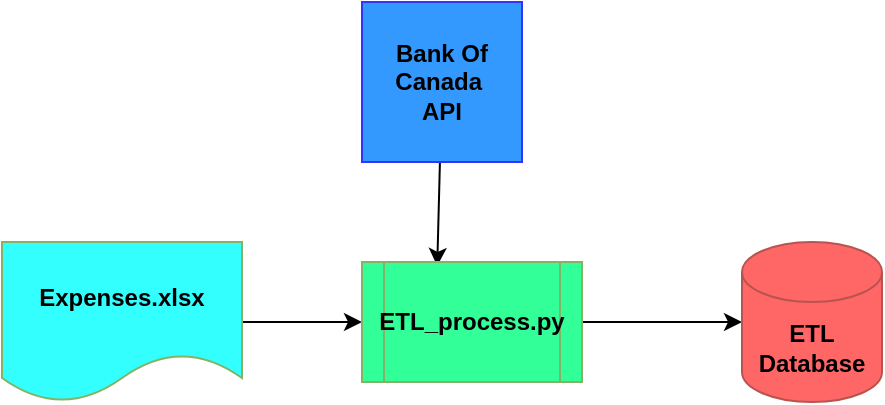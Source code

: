 <mxfile>
    <diagram id="SssPdvJuQv50n5l2qz8U" name="Page-1">
        <mxGraphModel dx="629" dy="475" grid="1" gridSize="10" guides="1" tooltips="1" connect="1" arrows="1" fold="1" page="1" pageScale="1" pageWidth="850" pageHeight="1100" math="0" shadow="0">
            <root>
                <mxCell id="0"/>
                <mxCell id="1" parent="0"/>
                <mxCell id="7" style="edgeStyle=none;html=1;entryX=0.342;entryY=0.033;entryDx=0;entryDy=0;entryPerimeter=0;fontStyle=1" edge="1" parent="1" source="2" target="4">
                    <mxGeometry relative="1" as="geometry"/>
                </mxCell>
                <mxCell id="2" value="Bank Of Canada&amp;nbsp;&lt;br&gt;API" style="whiteSpace=wrap;html=1;aspect=fixed;strokeColor=#3333FF;fillColor=#3399FF;fontStyle=1" vertex="1" parent="1">
                    <mxGeometry x="260" y="80" width="80" height="80" as="geometry"/>
                </mxCell>
                <mxCell id="6" style="edgeStyle=none;html=1;fontStyle=1" edge="1" parent="1" source="3" target="4">
                    <mxGeometry relative="1" as="geometry"/>
                </mxCell>
                <mxCell id="3" value="Expenses.xlsx&lt;br&gt;" style="shape=document;whiteSpace=wrap;html=1;boundedLbl=1;fillColor=#33FFFF;strokeColor=#82b366;fontStyle=1" vertex="1" parent="1">
                    <mxGeometry x="80" y="200" width="120" height="80" as="geometry"/>
                </mxCell>
                <mxCell id="8" value="" style="edgeStyle=none;html=1;fontStyle=1" edge="1" parent="1" source="4" target="5">
                    <mxGeometry relative="1" as="geometry"/>
                </mxCell>
                <mxCell id="4" value="ETL_process.py&lt;br&gt;" style="shape=process;whiteSpace=wrap;html=1;backgroundOutline=1;fillColor=#33FF99;strokeColor=#82b366;fontStyle=1" vertex="1" parent="1">
                    <mxGeometry x="260" y="210" width="110" height="60" as="geometry"/>
                </mxCell>
                <mxCell id="5" value="ETL&lt;br&gt;Database" style="shape=cylinder3;whiteSpace=wrap;html=1;boundedLbl=1;backgroundOutline=1;size=15;fillColor=#FF6666;strokeColor=#b85450;fontStyle=1" vertex="1" parent="1">
                    <mxGeometry x="450" y="200" width="70" height="80" as="geometry"/>
                </mxCell>
            </root>
        </mxGraphModel>
    </diagram>
</mxfile>